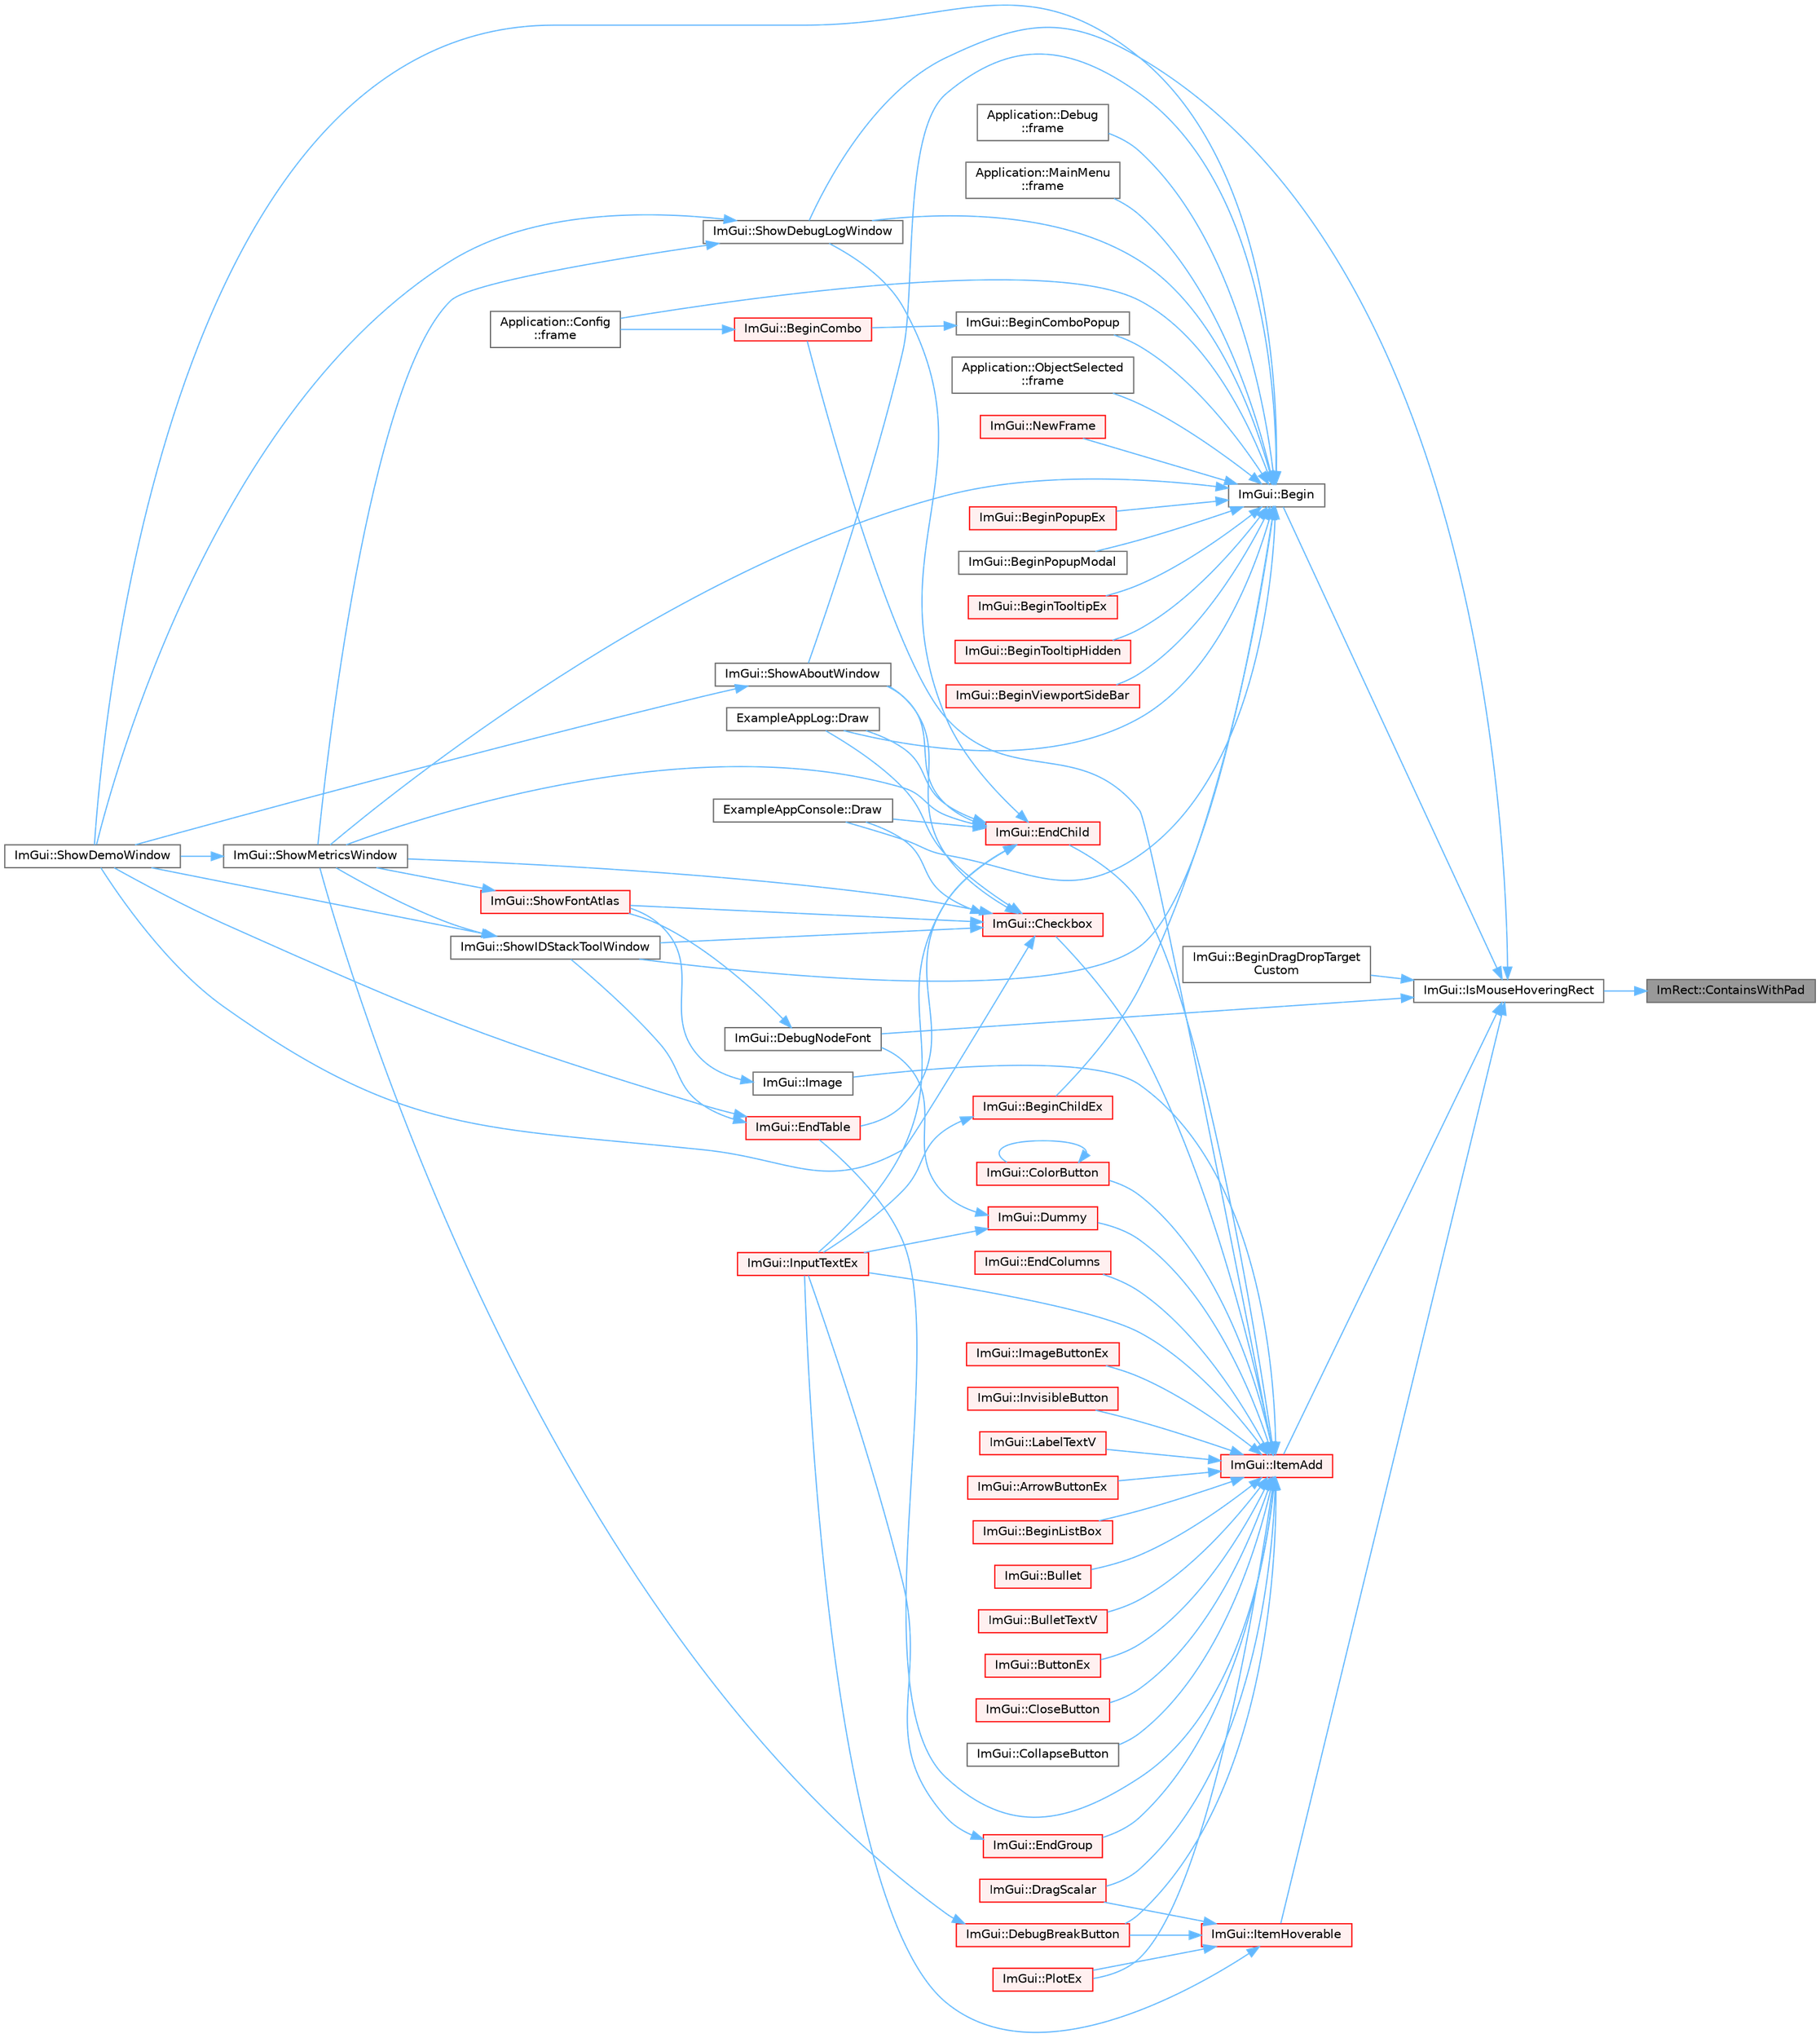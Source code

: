 digraph "ImRect::ContainsWithPad"
{
 // LATEX_PDF_SIZE
  bgcolor="transparent";
  edge [fontname=Helvetica,fontsize=10,labelfontname=Helvetica,labelfontsize=10];
  node [fontname=Helvetica,fontsize=10,shape=box,height=0.2,width=0.4];
  rankdir="RL";
  Node1 [id="Node000001",label="ImRect::ContainsWithPad",height=0.2,width=0.4,color="gray40", fillcolor="grey60", style="filled", fontcolor="black",tooltip=" "];
  Node1 -> Node2 [id="edge1_Node000001_Node000002",dir="back",color="steelblue1",style="solid",tooltip=" "];
  Node2 [id="Node000002",label="ImGui::IsMouseHoveringRect",height=0.2,width=0.4,color="grey40", fillcolor="white", style="filled",URL="$namespace_im_gui.html#ae0b8ea0e06c457316d6aed6c5b2a1c25",tooltip=" "];
  Node2 -> Node3 [id="edge2_Node000002_Node000003",dir="back",color="steelblue1",style="solid",tooltip=" "];
  Node3 [id="Node000003",label="ImGui::Begin",height=0.2,width=0.4,color="grey40", fillcolor="white", style="filled",URL="$namespace_im_gui.html#a581e58db0bc930bafa4a5d23093a2b99",tooltip=" "];
  Node3 -> Node4 [id="edge3_Node000003_Node000004",dir="back",color="steelblue1",style="solid",tooltip=" "];
  Node4 [id="Node000004",label="ImGui::BeginChildEx",height=0.2,width=0.4,color="red", fillcolor="#FFF0F0", style="filled",URL="$namespace_im_gui.html#ac36ecce0443f0b45a48484d85f653ae2",tooltip=" "];
  Node4 -> Node21 [id="edge4_Node000004_Node000021",dir="back",color="steelblue1",style="solid",tooltip=" "];
  Node21 [id="Node000021",label="ImGui::InputTextEx",height=0.2,width=0.4,color="red", fillcolor="#FFF0F0", style="filled",URL="$namespace_im_gui.html#af89af17ecc11653f25fea1e50e195de6",tooltip=" "];
  Node3 -> Node76 [id="edge5_Node000003_Node000076",dir="back",color="steelblue1",style="solid",tooltip=" "];
  Node76 [id="Node000076",label="ImGui::BeginComboPopup",height=0.2,width=0.4,color="grey40", fillcolor="white", style="filled",URL="$namespace_im_gui.html#a6ecb51142fcb72cd19ff002c3a7d8e25",tooltip=" "];
  Node76 -> Node77 [id="edge6_Node000076_Node000077",dir="back",color="steelblue1",style="solid",tooltip=" "];
  Node77 [id="Node000077",label="ImGui::BeginCombo",height=0.2,width=0.4,color="red", fillcolor="#FFF0F0", style="filled",URL="$namespace_im_gui.html#aa895095bdc7a2907375c555e245575ea",tooltip=" "];
  Node77 -> Node30 [id="edge7_Node000077_Node000030",dir="back",color="steelblue1",style="solid",tooltip=" "];
  Node30 [id="Node000030",label="Application::Config\l::frame",height=0.2,width=0.4,color="grey40", fillcolor="white", style="filled",URL="$class_application_1_1_config.html#a291cc3a874949e121dcf83a3f90681bc",tooltip=" "];
  Node3 -> Node80 [id="edge8_Node000003_Node000080",dir="back",color="steelblue1",style="solid",tooltip=" "];
  Node80 [id="Node000080",label="ImGui::BeginPopupEx",height=0.2,width=0.4,color="red", fillcolor="#FFF0F0", style="filled",URL="$namespace_im_gui.html#a89da3a22300e8293257b6cfdf1b83b7a",tooltip=" "];
  Node3 -> Node100 [id="edge9_Node000003_Node000100",dir="back",color="steelblue1",style="solid",tooltip=" "];
  Node100 [id="Node000100",label="ImGui::BeginPopupModal",height=0.2,width=0.4,color="grey40", fillcolor="white", style="filled",URL="$namespace_im_gui.html#a6d840f615c198c2342968f733fda11b3",tooltip=" "];
  Node3 -> Node101 [id="edge10_Node000003_Node000101",dir="back",color="steelblue1",style="solid",tooltip=" "];
  Node101 [id="Node000101",label="ImGui::BeginTooltipEx",height=0.2,width=0.4,color="red", fillcolor="#FFF0F0", style="filled",URL="$namespace_im_gui.html#a18b17a0b20c3f2a16068b84210cfded4",tooltip=" "];
  Node3 -> Node130 [id="edge11_Node000003_Node000130",dir="back",color="steelblue1",style="solid",tooltip=" "];
  Node130 [id="Node000130",label="ImGui::BeginTooltipHidden",height=0.2,width=0.4,color="red", fillcolor="#FFF0F0", style="filled",URL="$namespace_im_gui.html#a2c44a13b5e210dbfc7de98024c25db8e",tooltip=" "];
  Node3 -> Node131 [id="edge12_Node000003_Node000131",dir="back",color="steelblue1",style="solid",tooltip=" "];
  Node131 [id="Node000131",label="ImGui::BeginViewportSideBar",height=0.2,width=0.4,color="red", fillcolor="#FFF0F0", style="filled",URL="$namespace_im_gui.html#a4216382dd5ad6c17e183f9f894db2e15",tooltip=" "];
  Node3 -> Node11 [id="edge13_Node000003_Node000011",dir="back",color="steelblue1",style="solid",tooltip=" "];
  Node11 [id="Node000011",label="ExampleAppConsole::Draw",height=0.2,width=0.4,color="grey40", fillcolor="white", style="filled",URL="$struct_example_app_console.html#a0518a09c7e8648dd52c7c06df19ac17a",tooltip=" "];
  Node3 -> Node12 [id="edge14_Node000003_Node000012",dir="back",color="steelblue1",style="solid",tooltip=" "];
  Node12 [id="Node000012",label="ExampleAppLog::Draw",height=0.2,width=0.4,color="grey40", fillcolor="white", style="filled",URL="$struct_example_app_log.html#a5ad3a4bdb89171b84aeaff96948a1f77",tooltip=" "];
  Node3 -> Node30 [id="edge15_Node000003_Node000030",dir="back",color="steelblue1",style="solid",tooltip=" "];
  Node3 -> Node133 [id="edge16_Node000003_Node000133",dir="back",color="steelblue1",style="solid",tooltip=" "];
  Node133 [id="Node000133",label="Application::Debug\l::frame",height=0.2,width=0.4,color="grey40", fillcolor="white", style="filled",URL="$class_application_1_1_debug.html#a26339829cae3b768474358c34eb8ab23",tooltip=" "];
  Node3 -> Node134 [id="edge17_Node000003_Node000134",dir="back",color="steelblue1",style="solid",tooltip=" "];
  Node134 [id="Node000134",label="Application::MainMenu\l::frame",height=0.2,width=0.4,color="grey40", fillcolor="white", style="filled",URL="$class_application_1_1_main_menu.html#a868fe54ddb269b9ab03f0d7d068dd698",tooltip=" "];
  Node3 -> Node33 [id="edge18_Node000003_Node000033",dir="back",color="steelblue1",style="solid",tooltip=" "];
  Node33 [id="Node000033",label="Application::ObjectSelected\l::frame",height=0.2,width=0.4,color="grey40", fillcolor="white", style="filled",URL="$class_application_1_1_object_selected.html#a30dd507edcc6c76dd65cc0cf9dda010a",tooltip=" "];
  Node3 -> Node135 [id="edge19_Node000003_Node000135",dir="back",color="steelblue1",style="solid",tooltip=" "];
  Node135 [id="Node000135",label="ImGui::NewFrame",height=0.2,width=0.4,color="red", fillcolor="#FFF0F0", style="filled",URL="$namespace_im_gui.html#ab3f1fc018f903b7ad79fd10663375774",tooltip=" "];
  Node3 -> Node13 [id="edge20_Node000003_Node000013",dir="back",color="steelblue1",style="solid",tooltip=" "];
  Node13 [id="Node000013",label="ImGui::ShowAboutWindow",height=0.2,width=0.4,color="grey40", fillcolor="white", style="filled",URL="$namespace_im_gui.html#ac297462e33309d0540fa459bccdc9304",tooltip=" "];
  Node13 -> Node10 [id="edge21_Node000013_Node000010",dir="back",color="steelblue1",style="solid",tooltip=" "];
  Node10 [id="Node000010",label="ImGui::ShowDemoWindow",height=0.2,width=0.4,color="grey40", fillcolor="white", style="filled",URL="$namespace_im_gui.html#af95643a0ce4893b9e57c12991922fb18",tooltip=" "];
  Node3 -> Node14 [id="edge22_Node000003_Node000014",dir="back",color="steelblue1",style="solid",tooltip=" "];
  Node14 [id="Node000014",label="ImGui::ShowDebugLogWindow",height=0.2,width=0.4,color="grey40", fillcolor="white", style="filled",URL="$namespace_im_gui.html#af1b39e70cac2e1b9e62dd3c9d154cbd6",tooltip=" "];
  Node14 -> Node10 [id="edge23_Node000014_Node000010",dir="back",color="steelblue1",style="solid",tooltip=" "];
  Node14 -> Node9 [id="edge24_Node000014_Node000009",dir="back",color="steelblue1",style="solid",tooltip=" "];
  Node9 [id="Node000009",label="ImGui::ShowMetricsWindow",height=0.2,width=0.4,color="grey40", fillcolor="white", style="filled",URL="$namespace_im_gui.html#afe7a28c6eb52fff3cc27d5a698fea4ff",tooltip=" "];
  Node9 -> Node10 [id="edge25_Node000009_Node000010",dir="back",color="steelblue1",style="solid",tooltip=" "];
  Node3 -> Node10 [id="edge26_Node000003_Node000010",dir="back",color="steelblue1",style="solid",tooltip=" "];
  Node3 -> Node20 [id="edge27_Node000003_Node000020",dir="back",color="steelblue1",style="solid",tooltip=" "];
  Node20 [id="Node000020",label="ImGui::ShowIDStackToolWindow",height=0.2,width=0.4,color="grey40", fillcolor="white", style="filled",URL="$namespace_im_gui.html#ab4a87bf4a874a8e5872b60b4a9b1d99e",tooltip=" "];
  Node20 -> Node10 [id="edge28_Node000020_Node000010",dir="back",color="steelblue1",style="solid",tooltip=" "];
  Node20 -> Node9 [id="edge29_Node000020_Node000009",dir="back",color="steelblue1",style="solid",tooltip=" "];
  Node3 -> Node9 [id="edge30_Node000003_Node000009",dir="back",color="steelblue1",style="solid",tooltip=" "];
  Node2 -> Node136 [id="edge31_Node000002_Node000136",dir="back",color="steelblue1",style="solid",tooltip=" "];
  Node136 [id="Node000136",label="ImGui::BeginDragDropTarget\lCustom",height=0.2,width=0.4,color="grey40", fillcolor="white", style="filled",URL="$namespace_im_gui.html#a929a420d3af29051a140d0f36addbcd2",tooltip=" "];
  Node2 -> Node52 [id="edge32_Node000002_Node000052",dir="back",color="steelblue1",style="solid",tooltip=" "];
  Node52 [id="Node000052",label="ImGui::DebugNodeFont",height=0.2,width=0.4,color="grey40", fillcolor="white", style="filled",URL="$namespace_im_gui.html#ae0207d60728f7e6a47dbcd1d7d84e3cb",tooltip=" "];
  Node52 -> Node53 [id="edge33_Node000052_Node000053",dir="back",color="steelblue1",style="solid",tooltip=" "];
  Node53 [id="Node000053",label="ImGui::ShowFontAtlas",height=0.2,width=0.4,color="red", fillcolor="#FFF0F0", style="filled",URL="$namespace_im_gui.html#acab51ec2b39577845309f24535381038",tooltip=" "];
  Node53 -> Node9 [id="edge34_Node000053_Node000009",dir="back",color="steelblue1",style="solid",tooltip=" "];
  Node2 -> Node137 [id="edge35_Node000002_Node000137",dir="back",color="steelblue1",style="solid",tooltip=" "];
  Node137 [id="Node000137",label="ImGui::ItemAdd",height=0.2,width=0.4,color="red", fillcolor="#FFF0F0", style="filled",URL="$namespace_im_gui.html#a5de8ecd4c80efdca1af7329a2a48121c",tooltip=" "];
  Node137 -> Node138 [id="edge36_Node000137_Node000138",dir="back",color="steelblue1",style="solid",tooltip=" "];
  Node138 [id="Node000138",label="ImGui::ArrowButtonEx",height=0.2,width=0.4,color="red", fillcolor="#FFF0F0", style="filled",URL="$namespace_im_gui.html#ab05ee8e53f29fbb84942a494f2ac3292",tooltip=" "];
  Node137 -> Node77 [id="edge37_Node000137_Node000077",dir="back",color="steelblue1",style="solid",tooltip=" "];
  Node137 -> Node6 [id="edge38_Node000137_Node000006",dir="back",color="steelblue1",style="solid",tooltip=" "];
  Node6 [id="Node000006",label="ImGui::BeginListBox",height=0.2,width=0.4,color="red", fillcolor="#FFF0F0", style="filled",URL="$namespace_im_gui.html#a2f37c541760a39c189ebdd86c15b60d9",tooltip=" "];
  Node137 -> Node140 [id="edge39_Node000137_Node000140",dir="back",color="steelblue1",style="solid",tooltip=" "];
  Node140 [id="Node000140",label="ImGui::Bullet",height=0.2,width=0.4,color="red", fillcolor="#FFF0F0", style="filled",URL="$namespace_im_gui.html#ae2d22212681556d2c2398dfd152f3121",tooltip=" "];
  Node137 -> Node141 [id="edge40_Node000137_Node000141",dir="back",color="steelblue1",style="solid",tooltip=" "];
  Node141 [id="Node000141",label="ImGui::BulletTextV",height=0.2,width=0.4,color="red", fillcolor="#FFF0F0", style="filled",URL="$namespace_im_gui.html#af8f4b5e96c745e205974857f9a584583",tooltip=" "];
  Node137 -> Node149 [id="edge41_Node000137_Node000149",dir="back",color="steelblue1",style="solid",tooltip=" "];
  Node149 [id="Node000149",label="ImGui::ButtonEx",height=0.2,width=0.4,color="red", fillcolor="#FFF0F0", style="filled",URL="$namespace_im_gui.html#ae479220c66b039874c6e4c9e9b22849f",tooltip=" "];
  Node137 -> Node153 [id="edge42_Node000137_Node000153",dir="back",color="steelblue1",style="solid",tooltip=" "];
  Node153 [id="Node000153",label="ImGui::Checkbox",height=0.2,width=0.4,color="red", fillcolor="#FFF0F0", style="filled",URL="$namespace_im_gui.html#a57d73c1d0ef807fef734d91024092027",tooltip=" "];
  Node153 -> Node11 [id="edge43_Node000153_Node000011",dir="back",color="steelblue1",style="solid",tooltip=" "];
  Node153 -> Node12 [id="edge44_Node000153_Node000012",dir="back",color="steelblue1",style="solid",tooltip=" "];
  Node153 -> Node13 [id="edge45_Node000153_Node000013",dir="back",color="steelblue1",style="solid",tooltip=" "];
  Node153 -> Node10 [id="edge46_Node000153_Node000010",dir="back",color="steelblue1",style="solid",tooltip=" "];
  Node153 -> Node53 [id="edge47_Node000153_Node000053",dir="back",color="steelblue1",style="solid",tooltip=" "];
  Node153 -> Node20 [id="edge48_Node000153_Node000020",dir="back",color="steelblue1",style="solid",tooltip=" "];
  Node153 -> Node9 [id="edge49_Node000153_Node000009",dir="back",color="steelblue1",style="solid",tooltip=" "];
  Node137 -> Node154 [id="edge50_Node000137_Node000154",dir="back",color="steelblue1",style="solid",tooltip=" "];
  Node154 [id="Node000154",label="ImGui::CloseButton",height=0.2,width=0.4,color="red", fillcolor="#FFF0F0", style="filled",URL="$namespace_im_gui.html#a4f6da873474094ce131edd2dcda98551",tooltip=" "];
  Node137 -> Node157 [id="edge51_Node000137_Node000157",dir="back",color="steelblue1",style="solid",tooltip=" "];
  Node157 [id="Node000157",label="ImGui::CollapseButton",height=0.2,width=0.4,color="grey40", fillcolor="white", style="filled",URL="$namespace_im_gui.html#acd027458d7a062d3d3073339454624e3",tooltip=" "];
  Node137 -> Node112 [id="edge52_Node000137_Node000112",dir="back",color="steelblue1",style="solid",tooltip=" "];
  Node112 [id="Node000112",label="ImGui::ColorButton",height=0.2,width=0.4,color="red", fillcolor="#FFF0F0", style="filled",URL="$namespace_im_gui.html#ae2d7c8f37726810753d71d480f0af7f0",tooltip=" "];
  Node112 -> Node112 [id="edge53_Node000112_Node000112",dir="back",color="steelblue1",style="solid",tooltip=" "];
  Node137 -> Node104 [id="edge54_Node000137_Node000104",dir="back",color="steelblue1",style="solid",tooltip=" "];
  Node104 [id="Node000104",label="ImGui::DebugBreakButton",height=0.2,width=0.4,color="red", fillcolor="#FFF0F0", style="filled",URL="$namespace_im_gui.html#ac2e737b701b4d252a54006a4c4214928",tooltip=" "];
  Node104 -> Node9 [id="edge55_Node000104_Node000009",dir="back",color="steelblue1",style="solid",tooltip=" "];
  Node137 -> Node50 [id="edge56_Node000137_Node000050",dir="back",color="steelblue1",style="solid",tooltip=" "];
  Node50 [id="Node000050",label="ImGui::DragScalar",height=0.2,width=0.4,color="red", fillcolor="#FFF0F0", style="filled",URL="$namespace_im_gui.html#a17d8926e8f44a6d00575b12081c51fe0",tooltip=" "];
  Node137 -> Node158 [id="edge57_Node000137_Node000158",dir="back",color="steelblue1",style="solid",tooltip=" "];
  Node158 [id="Node000158",label="ImGui::Dummy",height=0.2,width=0.4,color="red", fillcolor="#FFF0F0", style="filled",URL="$namespace_im_gui.html#a8b0fb07113251301ff897b8578a53f34",tooltip=" "];
  Node158 -> Node52 [id="edge58_Node000158_Node000052",dir="back",color="steelblue1",style="solid",tooltip=" "];
  Node158 -> Node21 [id="edge59_Node000158_Node000021",dir="back",color="steelblue1",style="solid",tooltip=" "];
  Node137 -> Node160 [id="edge60_Node000137_Node000160",dir="back",color="steelblue1",style="solid",tooltip=" "];
  Node160 [id="Node000160",label="ImGui::EndChild",height=0.2,width=0.4,color="red", fillcolor="#FFF0F0", style="filled",URL="$namespace_im_gui.html#af8de559a88c1442d6df8c1b04c86e997",tooltip=" "];
  Node160 -> Node11 [id="edge61_Node000160_Node000011",dir="back",color="steelblue1",style="solid",tooltip=" "];
  Node160 -> Node12 [id="edge62_Node000160_Node000012",dir="back",color="steelblue1",style="solid",tooltip=" "];
  Node160 -> Node91 [id="edge63_Node000160_Node000091",dir="back",color="steelblue1",style="solid",tooltip=" "];
  Node91 [id="Node000091",label="ImGui::EndTable",height=0.2,width=0.4,color="red", fillcolor="#FFF0F0", style="filled",URL="$namespace_im_gui.html#a9c70aaa6464c2e51e6f3342da133ada1",tooltip=" "];
  Node91 -> Node10 [id="edge64_Node000091_Node000010",dir="back",color="steelblue1",style="solid",tooltip=" "];
  Node91 -> Node20 [id="edge65_Node000091_Node000020",dir="back",color="steelblue1",style="solid",tooltip=" "];
  Node160 -> Node21 [id="edge66_Node000160_Node000021",dir="back",color="steelblue1",style="solid",tooltip=" "];
  Node160 -> Node13 [id="edge67_Node000160_Node000013",dir="back",color="steelblue1",style="solid",tooltip=" "];
  Node160 -> Node14 [id="edge68_Node000160_Node000014",dir="back",color="steelblue1",style="solid",tooltip=" "];
  Node160 -> Node9 [id="edge69_Node000160_Node000009",dir="back",color="steelblue1",style="solid",tooltip=" "];
  Node137 -> Node162 [id="edge70_Node000137_Node000162",dir="back",color="steelblue1",style="solid",tooltip=" "];
  Node162 [id="Node000162",label="ImGui::EndColumns",height=0.2,width=0.4,color="red", fillcolor="#FFF0F0", style="filled",URL="$namespace_im_gui.html#af93bed3bce5475fe4d525d744f16aa20",tooltip=" "];
  Node137 -> Node176 [id="edge71_Node000137_Node000176",dir="back",color="steelblue1",style="solid",tooltip=" "];
  Node176 [id="Node000176",label="ImGui::EndGroup",height=0.2,width=0.4,color="red", fillcolor="#FFF0F0", style="filled",URL="$namespace_im_gui.html#a05fc97fc64f28a55486087f503d9a622",tooltip=" "];
  Node176 -> Node21 [id="edge72_Node000176_Node000021",dir="back",color="steelblue1",style="solid",tooltip=" "];
  Node137 -> Node91 [id="edge73_Node000137_Node000091",dir="back",color="steelblue1",style="solid",tooltip=" "];
  Node137 -> Node178 [id="edge74_Node000137_Node000178",dir="back",color="steelblue1",style="solid",tooltip=" "];
  Node178 [id="Node000178",label="ImGui::Image",height=0.2,width=0.4,color="grey40", fillcolor="white", style="filled",URL="$namespace_im_gui.html#a95b5d733371c3b74caf89dbae8d51419",tooltip=" "];
  Node178 -> Node53 [id="edge75_Node000178_Node000053",dir="back",color="steelblue1",style="solid",tooltip=" "];
  Node137 -> Node179 [id="edge76_Node000137_Node000179",dir="back",color="steelblue1",style="solid",tooltip=" "];
  Node179 [id="Node000179",label="ImGui::ImageButtonEx",height=0.2,width=0.4,color="red", fillcolor="#FFF0F0", style="filled",URL="$namespace_im_gui.html#aa696e652d6c161dadfd12c4392d6b8ed",tooltip=" "];
  Node137 -> Node21 [id="edge77_Node000137_Node000021",dir="back",color="steelblue1",style="solid",tooltip=" "];
  Node137 -> Node182 [id="edge78_Node000137_Node000182",dir="back",color="steelblue1",style="solid",tooltip=" "];
  Node182 [id="Node000182",label="ImGui::InvisibleButton",height=0.2,width=0.4,color="red", fillcolor="#FFF0F0", style="filled",URL="$namespace_im_gui.html#a1f61951b9d3a38083bd77b1dbe3ea895",tooltip=" "];
  Node137 -> Node183 [id="edge79_Node000137_Node000183",dir="back",color="steelblue1",style="solid",tooltip=" "];
  Node183 [id="Node000183",label="ImGui::LabelTextV",height=0.2,width=0.4,color="red", fillcolor="#FFF0F0", style="filled",URL="$namespace_im_gui.html#a55e5a7edb676a8f5cd7f65443138a8a0",tooltip=" "];
  Node137 -> Node125 [id="edge80_Node000137_Node000125",dir="back",color="steelblue1",style="solid",tooltip=" "];
  Node125 [id="Node000125",label="ImGui::PlotEx",height=0.2,width=0.4,color="red", fillcolor="#FFF0F0", style="filled",URL="$namespace_im_gui.html#afb3147b9a00e396e0b11a1bfe24b8f42",tooltip=" "];
  Node2 -> Node234 [id="edge81_Node000002_Node000234",dir="back",color="steelblue1",style="solid",tooltip=" "];
  Node234 [id="Node000234",label="ImGui::ItemHoverable",height=0.2,width=0.4,color="red", fillcolor="#FFF0F0", style="filled",URL="$namespace_im_gui.html#a1d7304e335dbe35c4d97b67854111ed2",tooltip=" "];
  Node234 -> Node104 [id="edge82_Node000234_Node000104",dir="back",color="steelblue1",style="solid",tooltip=" "];
  Node234 -> Node50 [id="edge83_Node000234_Node000050",dir="back",color="steelblue1",style="solid",tooltip=" "];
  Node234 -> Node21 [id="edge84_Node000234_Node000021",dir="back",color="steelblue1",style="solid",tooltip=" "];
  Node234 -> Node125 [id="edge85_Node000234_Node000125",dir="back",color="steelblue1",style="solid",tooltip=" "];
  Node2 -> Node14 [id="edge86_Node000002_Node000014",dir="back",color="steelblue1",style="solid",tooltip=" "];
}
